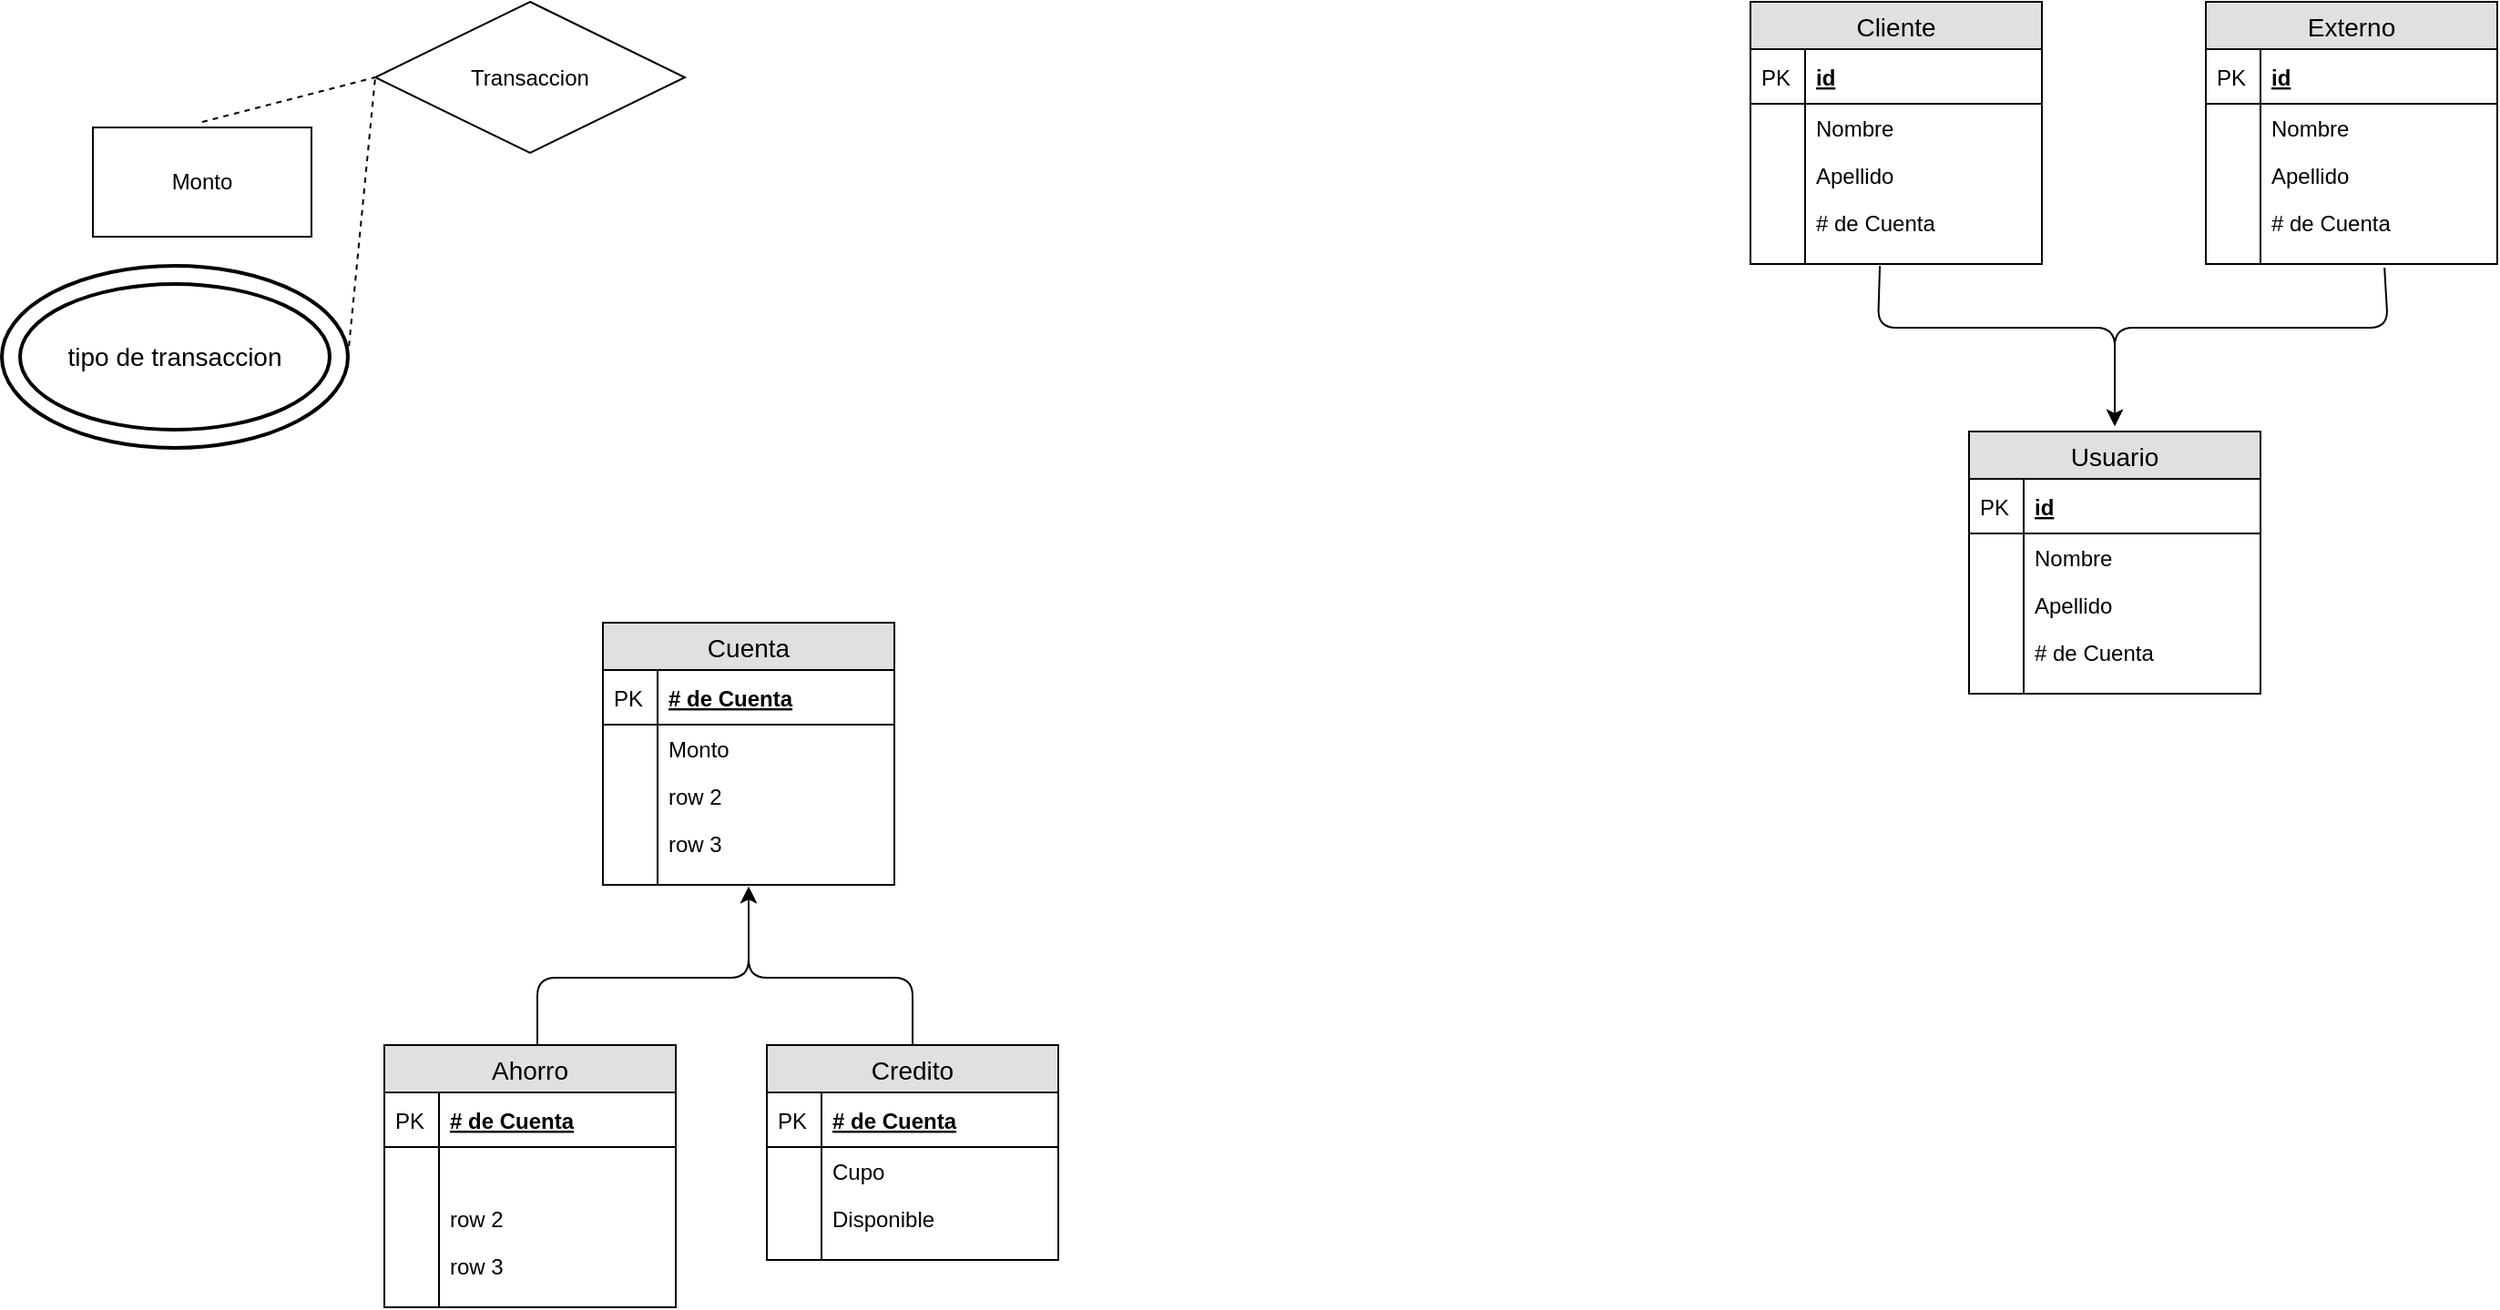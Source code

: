 <mxfile version="10.6.1" type="device"><diagram id="ywuThzHRF1Mjaeu0vJs8" name="Page-1"><mxGraphModel dx="2244" dy="1905" grid="1" gridSize="10" guides="1" tooltips="1" connect="1" arrows="1" fold="1" page="1" pageScale="1" pageWidth="850" pageHeight="1100" math="0" shadow="0"><root><mxCell id="0"/><mxCell id="1" parent="0"/><mxCell id="OkxOgvWy0jtUQikZH25G-12" value="Ahorro" style="swimlane;fontStyle=0;childLayout=stackLayout;horizontal=1;startSize=26;fillColor=#e0e0e0;horizontalStack=0;resizeParent=1;resizeParentMax=0;resizeLast=0;collapsible=1;marginBottom=0;swimlaneFillColor=#ffffff;align=center;fontSize=14;" vertex="1" parent="1"><mxGeometry x="-370" y="267" width="160" height="144" as="geometry"/></mxCell><mxCell id="OkxOgvWy0jtUQikZH25G-13" value="# de Cuenta" style="shape=partialRectangle;top=0;left=0;right=0;bottom=1;align=left;verticalAlign=middle;fillColor=none;spacingLeft=34;spacingRight=4;overflow=hidden;rotatable=0;points=[[0,0.5],[1,0.5]];portConstraint=eastwest;dropTarget=0;fontStyle=5;fontSize=12;" vertex="1" parent="OkxOgvWy0jtUQikZH25G-12"><mxGeometry y="26" width="160" height="30" as="geometry"/></mxCell><mxCell id="OkxOgvWy0jtUQikZH25G-14" value="PK" style="shape=partialRectangle;top=0;left=0;bottom=0;fillColor=none;align=left;verticalAlign=middle;spacingLeft=4;spacingRight=4;overflow=hidden;rotatable=0;points=[];portConstraint=eastwest;part=1;fontSize=12;" vertex="1" connectable="0" parent="OkxOgvWy0jtUQikZH25G-13"><mxGeometry width="30" height="30" as="geometry"/></mxCell><mxCell id="OkxOgvWy0jtUQikZH25G-15" value="" style="shape=partialRectangle;top=0;left=0;right=0;bottom=0;align=left;verticalAlign=top;fillColor=none;spacingLeft=34;spacingRight=4;overflow=hidden;rotatable=0;points=[[0,0.5],[1,0.5]];portConstraint=eastwest;dropTarget=0;fontSize=12;" vertex="1" parent="OkxOgvWy0jtUQikZH25G-12"><mxGeometry y="56" width="160" height="26" as="geometry"/></mxCell><mxCell id="OkxOgvWy0jtUQikZH25G-16" value="" style="shape=partialRectangle;top=0;left=0;bottom=0;fillColor=none;align=left;verticalAlign=top;spacingLeft=4;spacingRight=4;overflow=hidden;rotatable=0;points=[];portConstraint=eastwest;part=1;fontSize=12;" vertex="1" connectable="0" parent="OkxOgvWy0jtUQikZH25G-15"><mxGeometry width="30" height="26" as="geometry"/></mxCell><mxCell id="OkxOgvWy0jtUQikZH25G-17" value="row 2" style="shape=partialRectangle;top=0;left=0;right=0;bottom=0;align=left;verticalAlign=top;fillColor=none;spacingLeft=34;spacingRight=4;overflow=hidden;rotatable=0;points=[[0,0.5],[1,0.5]];portConstraint=eastwest;dropTarget=0;fontSize=12;" vertex="1" parent="OkxOgvWy0jtUQikZH25G-12"><mxGeometry y="82" width="160" height="26" as="geometry"/></mxCell><mxCell id="OkxOgvWy0jtUQikZH25G-18" value="" style="shape=partialRectangle;top=0;left=0;bottom=0;fillColor=none;align=left;verticalAlign=top;spacingLeft=4;spacingRight=4;overflow=hidden;rotatable=0;points=[];portConstraint=eastwest;part=1;fontSize=12;" vertex="1" connectable="0" parent="OkxOgvWy0jtUQikZH25G-17"><mxGeometry width="30" height="26" as="geometry"/></mxCell><mxCell id="OkxOgvWy0jtUQikZH25G-19" value="row 3" style="shape=partialRectangle;top=0;left=0;right=0;bottom=0;align=left;verticalAlign=top;fillColor=none;spacingLeft=34;spacingRight=4;overflow=hidden;rotatable=0;points=[[0,0.5],[1,0.5]];portConstraint=eastwest;dropTarget=0;fontSize=12;" vertex="1" parent="OkxOgvWy0jtUQikZH25G-12"><mxGeometry y="108" width="160" height="26" as="geometry"/></mxCell><mxCell id="OkxOgvWy0jtUQikZH25G-20" value="" style="shape=partialRectangle;top=0;left=0;bottom=0;fillColor=none;align=left;verticalAlign=top;spacingLeft=4;spacingRight=4;overflow=hidden;rotatable=0;points=[];portConstraint=eastwest;part=1;fontSize=12;" vertex="1" connectable="0" parent="OkxOgvWy0jtUQikZH25G-19"><mxGeometry width="30" height="26" as="geometry"/></mxCell><mxCell id="OkxOgvWy0jtUQikZH25G-21" value="" style="shape=partialRectangle;top=0;left=0;right=0;bottom=0;align=left;verticalAlign=top;fillColor=none;spacingLeft=34;spacingRight=4;overflow=hidden;rotatable=0;points=[[0,0.5],[1,0.5]];portConstraint=eastwest;dropTarget=0;fontSize=12;" vertex="1" parent="OkxOgvWy0jtUQikZH25G-12"><mxGeometry y="134" width="160" height="10" as="geometry"/></mxCell><mxCell id="OkxOgvWy0jtUQikZH25G-22" value="" style="shape=partialRectangle;top=0;left=0;bottom=0;fillColor=none;align=left;verticalAlign=top;spacingLeft=4;spacingRight=4;overflow=hidden;rotatable=0;points=[];portConstraint=eastwest;part=1;fontSize=12;" vertex="1" connectable="0" parent="OkxOgvWy0jtUQikZH25G-21"><mxGeometry width="30" height="10" as="geometry"/></mxCell><mxCell id="OkxOgvWy0jtUQikZH25G-23" value="Credito" style="swimlane;fontStyle=0;childLayout=stackLayout;horizontal=1;startSize=26;fillColor=#e0e0e0;horizontalStack=0;resizeParent=1;resizeParentMax=0;resizeLast=0;collapsible=1;marginBottom=0;swimlaneFillColor=#ffffff;align=center;fontSize=14;" vertex="1" parent="1"><mxGeometry x="-160" y="267" width="160" height="118" as="geometry"/></mxCell><mxCell id="OkxOgvWy0jtUQikZH25G-24" value="# de Cuenta" style="shape=partialRectangle;top=0;left=0;right=0;bottom=1;align=left;verticalAlign=middle;fillColor=none;spacingLeft=34;spacingRight=4;overflow=hidden;rotatable=0;points=[[0,0.5],[1,0.5]];portConstraint=eastwest;dropTarget=0;fontStyle=5;fontSize=12;" vertex="1" parent="OkxOgvWy0jtUQikZH25G-23"><mxGeometry y="26" width="160" height="30" as="geometry"/></mxCell><mxCell id="OkxOgvWy0jtUQikZH25G-25" value="PK" style="shape=partialRectangle;top=0;left=0;bottom=0;fillColor=none;align=left;verticalAlign=middle;spacingLeft=4;spacingRight=4;overflow=hidden;rotatable=0;points=[];portConstraint=eastwest;part=1;fontSize=12;" vertex="1" connectable="0" parent="OkxOgvWy0jtUQikZH25G-24"><mxGeometry width="30" height="30" as="geometry"/></mxCell><mxCell id="OkxOgvWy0jtUQikZH25G-26" value="Cupo" style="shape=partialRectangle;top=0;left=0;right=0;bottom=0;align=left;verticalAlign=top;fillColor=none;spacingLeft=34;spacingRight=4;overflow=hidden;rotatable=0;points=[[0,0.5],[1,0.5]];portConstraint=eastwest;dropTarget=0;fontSize=12;" vertex="1" parent="OkxOgvWy0jtUQikZH25G-23"><mxGeometry y="56" width="160" height="26" as="geometry"/></mxCell><mxCell id="OkxOgvWy0jtUQikZH25G-27" value="" style="shape=partialRectangle;top=0;left=0;bottom=0;fillColor=none;align=left;verticalAlign=top;spacingLeft=4;spacingRight=4;overflow=hidden;rotatable=0;points=[];portConstraint=eastwest;part=1;fontSize=12;" vertex="1" connectable="0" parent="OkxOgvWy0jtUQikZH25G-26"><mxGeometry width="30" height="26" as="geometry"/></mxCell><mxCell id="OkxOgvWy0jtUQikZH25G-28" value="Disponible" style="shape=partialRectangle;top=0;left=0;right=0;bottom=0;align=left;verticalAlign=top;fillColor=none;spacingLeft=34;spacingRight=4;overflow=hidden;rotatable=0;points=[[0,0.5],[1,0.5]];portConstraint=eastwest;dropTarget=0;fontSize=12;" vertex="1" parent="OkxOgvWy0jtUQikZH25G-23"><mxGeometry y="82" width="160" height="26" as="geometry"/></mxCell><mxCell id="OkxOgvWy0jtUQikZH25G-29" value="" style="shape=partialRectangle;top=0;left=0;bottom=0;fillColor=none;align=left;verticalAlign=top;spacingLeft=4;spacingRight=4;overflow=hidden;rotatable=0;points=[];portConstraint=eastwest;part=1;fontSize=12;" vertex="1" connectable="0" parent="OkxOgvWy0jtUQikZH25G-28"><mxGeometry width="30" height="26" as="geometry"/></mxCell><mxCell id="OkxOgvWy0jtUQikZH25G-32" value="" style="shape=partialRectangle;top=0;left=0;right=0;bottom=0;align=left;verticalAlign=top;fillColor=none;spacingLeft=34;spacingRight=4;overflow=hidden;rotatable=0;points=[[0,0.5],[1,0.5]];portConstraint=eastwest;dropTarget=0;fontSize=12;" vertex="1" parent="OkxOgvWy0jtUQikZH25G-23"><mxGeometry y="108" width="160" height="10" as="geometry"/></mxCell><mxCell id="OkxOgvWy0jtUQikZH25G-33" value="" style="shape=partialRectangle;top=0;left=0;bottom=0;fillColor=none;align=left;verticalAlign=top;spacingLeft=4;spacingRight=4;overflow=hidden;rotatable=0;points=[];portConstraint=eastwest;part=1;fontSize=12;" vertex="1" connectable="0" parent="OkxOgvWy0jtUQikZH25G-32"><mxGeometry width="30" height="10" as="geometry"/></mxCell><mxCell id="OkxOgvWy0jtUQikZH25G-34" value="Cuenta" style="swimlane;fontStyle=0;childLayout=stackLayout;horizontal=1;startSize=26;fillColor=#e0e0e0;horizontalStack=0;resizeParent=1;resizeParentMax=0;resizeLast=0;collapsible=1;marginBottom=0;swimlaneFillColor=#ffffff;align=center;fontSize=14;" vertex="1" parent="1"><mxGeometry x="-250" y="35" width="160" height="144" as="geometry"/></mxCell><mxCell id="OkxOgvWy0jtUQikZH25G-35" value="# de Cuenta" style="shape=partialRectangle;top=0;left=0;right=0;bottom=1;align=left;verticalAlign=middle;fillColor=none;spacingLeft=34;spacingRight=4;overflow=hidden;rotatable=0;points=[[0,0.5],[1,0.5]];portConstraint=eastwest;dropTarget=0;fontStyle=5;fontSize=12;" vertex="1" parent="OkxOgvWy0jtUQikZH25G-34"><mxGeometry y="26" width="160" height="30" as="geometry"/></mxCell><mxCell id="OkxOgvWy0jtUQikZH25G-36" value="PK" style="shape=partialRectangle;top=0;left=0;bottom=0;fillColor=none;align=left;verticalAlign=middle;spacingLeft=4;spacingRight=4;overflow=hidden;rotatable=0;points=[];portConstraint=eastwest;part=1;fontSize=12;" vertex="1" connectable="0" parent="OkxOgvWy0jtUQikZH25G-35"><mxGeometry width="30" height="30" as="geometry"/></mxCell><mxCell id="OkxOgvWy0jtUQikZH25G-37" value="Monto" style="shape=partialRectangle;top=0;left=0;right=0;bottom=0;align=left;verticalAlign=top;fillColor=none;spacingLeft=34;spacingRight=4;overflow=hidden;rotatable=0;points=[[0,0.5],[1,0.5]];portConstraint=eastwest;dropTarget=0;fontSize=12;" vertex="1" parent="OkxOgvWy0jtUQikZH25G-34"><mxGeometry y="56" width="160" height="26" as="geometry"/></mxCell><mxCell id="OkxOgvWy0jtUQikZH25G-38" value="" style="shape=partialRectangle;top=0;left=0;bottom=0;fillColor=none;align=left;verticalAlign=top;spacingLeft=4;spacingRight=4;overflow=hidden;rotatable=0;points=[];portConstraint=eastwest;part=1;fontSize=12;" vertex="1" connectable="0" parent="OkxOgvWy0jtUQikZH25G-37"><mxGeometry width="30" height="26" as="geometry"/></mxCell><mxCell id="OkxOgvWy0jtUQikZH25G-39" value="row 2" style="shape=partialRectangle;top=0;left=0;right=0;bottom=0;align=left;verticalAlign=top;fillColor=none;spacingLeft=34;spacingRight=4;overflow=hidden;rotatable=0;points=[[0,0.5],[1,0.5]];portConstraint=eastwest;dropTarget=0;fontSize=12;" vertex="1" parent="OkxOgvWy0jtUQikZH25G-34"><mxGeometry y="82" width="160" height="26" as="geometry"/></mxCell><mxCell id="OkxOgvWy0jtUQikZH25G-40" value="" style="shape=partialRectangle;top=0;left=0;bottom=0;fillColor=none;align=left;verticalAlign=top;spacingLeft=4;spacingRight=4;overflow=hidden;rotatable=0;points=[];portConstraint=eastwest;part=1;fontSize=12;" vertex="1" connectable="0" parent="OkxOgvWy0jtUQikZH25G-39"><mxGeometry width="30" height="26" as="geometry"/></mxCell><mxCell id="OkxOgvWy0jtUQikZH25G-41" value="row 3" style="shape=partialRectangle;top=0;left=0;right=0;bottom=0;align=left;verticalAlign=top;fillColor=none;spacingLeft=34;spacingRight=4;overflow=hidden;rotatable=0;points=[[0,0.5],[1,0.5]];portConstraint=eastwest;dropTarget=0;fontSize=12;" vertex="1" parent="OkxOgvWy0jtUQikZH25G-34"><mxGeometry y="108" width="160" height="26" as="geometry"/></mxCell><mxCell id="OkxOgvWy0jtUQikZH25G-42" value="" style="shape=partialRectangle;top=0;left=0;bottom=0;fillColor=none;align=left;verticalAlign=top;spacingLeft=4;spacingRight=4;overflow=hidden;rotatable=0;points=[];portConstraint=eastwest;part=1;fontSize=12;" vertex="1" connectable="0" parent="OkxOgvWy0jtUQikZH25G-41"><mxGeometry width="30" height="26" as="geometry"/></mxCell><mxCell id="OkxOgvWy0jtUQikZH25G-43" value="" style="shape=partialRectangle;top=0;left=0;right=0;bottom=0;align=left;verticalAlign=top;fillColor=none;spacingLeft=34;spacingRight=4;overflow=hidden;rotatable=0;points=[[0,0.5],[1,0.5]];portConstraint=eastwest;dropTarget=0;fontSize=12;" vertex="1" parent="OkxOgvWy0jtUQikZH25G-34"><mxGeometry y="134" width="160" height="10" as="geometry"/></mxCell><mxCell id="OkxOgvWy0jtUQikZH25G-44" value="" style="shape=partialRectangle;top=0;left=0;bottom=0;fillColor=none;align=left;verticalAlign=top;spacingLeft=4;spacingRight=4;overflow=hidden;rotatable=0;points=[];portConstraint=eastwest;part=1;fontSize=12;" vertex="1" connectable="0" parent="OkxOgvWy0jtUQikZH25G-43"><mxGeometry width="30" height="10" as="geometry"/></mxCell><mxCell id="OkxOgvWy0jtUQikZH25G-48" value="Externo" style="swimlane;fontStyle=0;childLayout=stackLayout;horizontal=1;startSize=26;fillColor=#e0e0e0;horizontalStack=0;resizeParent=1;resizeParentMax=0;resizeLast=0;collapsible=1;marginBottom=0;swimlaneFillColor=#ffffff;align=center;fontSize=14;" vertex="1" parent="1"><mxGeometry x="630" y="-306" width="160" height="144" as="geometry"/></mxCell><mxCell id="OkxOgvWy0jtUQikZH25G-49" value="id" style="shape=partialRectangle;top=0;left=0;right=0;bottom=1;align=left;verticalAlign=middle;fillColor=none;spacingLeft=34;spacingRight=4;overflow=hidden;rotatable=0;points=[[0,0.5],[1,0.5]];portConstraint=eastwest;dropTarget=0;fontStyle=5;fontSize=12;" vertex="1" parent="OkxOgvWy0jtUQikZH25G-48"><mxGeometry y="26" width="160" height="30" as="geometry"/></mxCell><mxCell id="OkxOgvWy0jtUQikZH25G-50" value="PK" style="shape=partialRectangle;top=0;left=0;bottom=0;fillColor=none;align=left;verticalAlign=middle;spacingLeft=4;spacingRight=4;overflow=hidden;rotatable=0;points=[];portConstraint=eastwest;part=1;fontSize=12;" vertex="1" connectable="0" parent="OkxOgvWy0jtUQikZH25G-49"><mxGeometry width="30" height="30" as="geometry"/></mxCell><mxCell id="OkxOgvWy0jtUQikZH25G-51" value="Nombre" style="shape=partialRectangle;top=0;left=0;right=0;bottom=0;align=left;verticalAlign=top;fillColor=none;spacingLeft=34;spacingRight=4;overflow=hidden;rotatable=0;points=[[0,0.5],[1,0.5]];portConstraint=eastwest;dropTarget=0;fontSize=12;" vertex="1" parent="OkxOgvWy0jtUQikZH25G-48"><mxGeometry y="56" width="160" height="26" as="geometry"/></mxCell><mxCell id="OkxOgvWy0jtUQikZH25G-52" value="" style="shape=partialRectangle;top=0;left=0;bottom=0;fillColor=none;align=left;verticalAlign=top;spacingLeft=4;spacingRight=4;overflow=hidden;rotatable=0;points=[];portConstraint=eastwest;part=1;fontSize=12;" vertex="1" connectable="0" parent="OkxOgvWy0jtUQikZH25G-51"><mxGeometry width="30" height="26" as="geometry"/></mxCell><mxCell id="OkxOgvWy0jtUQikZH25G-53" value="Apellido" style="shape=partialRectangle;top=0;left=0;right=0;bottom=0;align=left;verticalAlign=top;fillColor=none;spacingLeft=34;spacingRight=4;overflow=hidden;rotatable=0;points=[[0,0.5],[1,0.5]];portConstraint=eastwest;dropTarget=0;fontSize=12;" vertex="1" parent="OkxOgvWy0jtUQikZH25G-48"><mxGeometry y="82" width="160" height="26" as="geometry"/></mxCell><mxCell id="OkxOgvWy0jtUQikZH25G-54" value="" style="shape=partialRectangle;top=0;left=0;bottom=0;fillColor=none;align=left;verticalAlign=top;spacingLeft=4;spacingRight=4;overflow=hidden;rotatable=0;points=[];portConstraint=eastwest;part=1;fontSize=12;" vertex="1" connectable="0" parent="OkxOgvWy0jtUQikZH25G-53"><mxGeometry width="30" height="26" as="geometry"/></mxCell><mxCell id="OkxOgvWy0jtUQikZH25G-55" value="# de Cuenta" style="shape=partialRectangle;top=0;left=0;right=0;bottom=0;align=left;verticalAlign=top;fillColor=none;spacingLeft=34;spacingRight=4;overflow=hidden;rotatable=0;points=[[0,0.5],[1,0.5]];portConstraint=eastwest;dropTarget=0;fontSize=12;" vertex="1" parent="OkxOgvWy0jtUQikZH25G-48"><mxGeometry y="108" width="160" height="26" as="geometry"/></mxCell><mxCell id="OkxOgvWy0jtUQikZH25G-56" value="" style="shape=partialRectangle;top=0;left=0;bottom=0;fillColor=none;align=left;verticalAlign=top;spacingLeft=4;spacingRight=4;overflow=hidden;rotatable=0;points=[];portConstraint=eastwest;part=1;fontSize=12;" vertex="1" connectable="0" parent="OkxOgvWy0jtUQikZH25G-55"><mxGeometry width="30" height="26" as="geometry"/></mxCell><mxCell id="OkxOgvWy0jtUQikZH25G-57" value="" style="shape=partialRectangle;top=0;left=0;right=0;bottom=0;align=left;verticalAlign=top;fillColor=none;spacingLeft=34;spacingRight=4;overflow=hidden;rotatable=0;points=[[0,0.5],[1,0.5]];portConstraint=eastwest;dropTarget=0;fontSize=12;" vertex="1" parent="OkxOgvWy0jtUQikZH25G-48"><mxGeometry y="134" width="160" height="10" as="geometry"/></mxCell><mxCell id="OkxOgvWy0jtUQikZH25G-58" value="" style="shape=partialRectangle;top=0;left=0;bottom=0;fillColor=none;align=left;verticalAlign=top;spacingLeft=4;spacingRight=4;overflow=hidden;rotatable=0;points=[];portConstraint=eastwest;part=1;fontSize=12;" vertex="1" connectable="0" parent="OkxOgvWy0jtUQikZH25G-57"><mxGeometry width="30" height="10" as="geometry"/></mxCell><mxCell id="OkxOgvWy0jtUQikZH25G-59" value="Cliente" style="swimlane;fontStyle=0;childLayout=stackLayout;horizontal=1;startSize=26;fillColor=#e0e0e0;horizontalStack=0;resizeParent=1;resizeParentMax=0;resizeLast=0;collapsible=1;marginBottom=0;swimlaneFillColor=#ffffff;align=center;fontSize=14;" vertex="1" parent="1"><mxGeometry x="380" y="-306" width="160" height="144" as="geometry"/></mxCell><mxCell id="OkxOgvWy0jtUQikZH25G-60" value="id" style="shape=partialRectangle;top=0;left=0;right=0;bottom=1;align=left;verticalAlign=middle;fillColor=none;spacingLeft=34;spacingRight=4;overflow=hidden;rotatable=0;points=[[0,0.5],[1,0.5]];portConstraint=eastwest;dropTarget=0;fontStyle=5;fontSize=12;" vertex="1" parent="OkxOgvWy0jtUQikZH25G-59"><mxGeometry y="26" width="160" height="30" as="geometry"/></mxCell><mxCell id="OkxOgvWy0jtUQikZH25G-61" value="PK" style="shape=partialRectangle;top=0;left=0;bottom=0;fillColor=none;align=left;verticalAlign=middle;spacingLeft=4;spacingRight=4;overflow=hidden;rotatable=0;points=[];portConstraint=eastwest;part=1;fontSize=12;" vertex="1" connectable="0" parent="OkxOgvWy0jtUQikZH25G-60"><mxGeometry width="30" height="30" as="geometry"/></mxCell><mxCell id="OkxOgvWy0jtUQikZH25G-62" value="Nombre" style="shape=partialRectangle;top=0;left=0;right=0;bottom=0;align=left;verticalAlign=top;fillColor=none;spacingLeft=34;spacingRight=4;overflow=hidden;rotatable=0;points=[[0,0.5],[1,0.5]];portConstraint=eastwest;dropTarget=0;fontSize=12;" vertex="1" parent="OkxOgvWy0jtUQikZH25G-59"><mxGeometry y="56" width="160" height="26" as="geometry"/></mxCell><mxCell id="OkxOgvWy0jtUQikZH25G-63" value="" style="shape=partialRectangle;top=0;left=0;bottom=0;fillColor=none;align=left;verticalAlign=top;spacingLeft=4;spacingRight=4;overflow=hidden;rotatable=0;points=[];portConstraint=eastwest;part=1;fontSize=12;" vertex="1" connectable="0" parent="OkxOgvWy0jtUQikZH25G-62"><mxGeometry width="30" height="26" as="geometry"/></mxCell><mxCell id="OkxOgvWy0jtUQikZH25G-64" value="Apellido" style="shape=partialRectangle;top=0;left=0;right=0;bottom=0;align=left;verticalAlign=top;fillColor=none;spacingLeft=34;spacingRight=4;overflow=hidden;rotatable=0;points=[[0,0.5],[1,0.5]];portConstraint=eastwest;dropTarget=0;fontSize=12;" vertex="1" parent="OkxOgvWy0jtUQikZH25G-59"><mxGeometry y="82" width="160" height="26" as="geometry"/></mxCell><mxCell id="OkxOgvWy0jtUQikZH25G-65" value="" style="shape=partialRectangle;top=0;left=0;bottom=0;fillColor=none;align=left;verticalAlign=top;spacingLeft=4;spacingRight=4;overflow=hidden;rotatable=0;points=[];portConstraint=eastwest;part=1;fontSize=12;" vertex="1" connectable="0" parent="OkxOgvWy0jtUQikZH25G-64"><mxGeometry width="30" height="26" as="geometry"/></mxCell><mxCell id="OkxOgvWy0jtUQikZH25G-66" value="# de Cuenta" style="shape=partialRectangle;top=0;left=0;right=0;bottom=0;align=left;verticalAlign=top;fillColor=none;spacingLeft=34;spacingRight=4;overflow=hidden;rotatable=0;points=[[0,0.5],[1,0.5]];portConstraint=eastwest;dropTarget=0;fontSize=12;" vertex="1" parent="OkxOgvWy0jtUQikZH25G-59"><mxGeometry y="108" width="160" height="26" as="geometry"/></mxCell><mxCell id="OkxOgvWy0jtUQikZH25G-67" value="" style="shape=partialRectangle;top=0;left=0;bottom=0;fillColor=none;align=left;verticalAlign=top;spacingLeft=4;spacingRight=4;overflow=hidden;rotatable=0;points=[];portConstraint=eastwest;part=1;fontSize=12;" vertex="1" connectable="0" parent="OkxOgvWy0jtUQikZH25G-66"><mxGeometry width="30" height="26" as="geometry"/></mxCell><mxCell id="OkxOgvWy0jtUQikZH25G-68" value="" style="shape=partialRectangle;top=0;left=0;right=0;bottom=0;align=left;verticalAlign=top;fillColor=none;spacingLeft=34;spacingRight=4;overflow=hidden;rotatable=0;points=[[0,0.5],[1,0.5]];portConstraint=eastwest;dropTarget=0;fontSize=12;" vertex="1" parent="OkxOgvWy0jtUQikZH25G-59"><mxGeometry y="134" width="160" height="10" as="geometry"/></mxCell><mxCell id="OkxOgvWy0jtUQikZH25G-69" value="" style="shape=partialRectangle;top=0;left=0;bottom=0;fillColor=none;align=left;verticalAlign=top;spacingLeft=4;spacingRight=4;overflow=hidden;rotatable=0;points=[];portConstraint=eastwest;part=1;fontSize=12;" vertex="1" connectable="0" parent="OkxOgvWy0jtUQikZH25G-68"><mxGeometry width="30" height="10" as="geometry"/></mxCell><mxCell id="OkxOgvWy0jtUQikZH25G-70" value="" style="endArrow=classic;html=1;entryX=0.5;entryY=0;entryDx=0;entryDy=0;exitX=0.444;exitY=1.1;exitDx=0;exitDy=0;exitPerimeter=0;" edge="1" parent="1" source="OkxOgvWy0jtUQikZH25G-68"><mxGeometry width="50" height="50" relative="1" as="geometry"><mxPoint x="410" y="-127" as="sourcePoint"/><mxPoint x="580" y="-73" as="targetPoint"/><Array as="points"><mxPoint x="450" y="-127"/><mxPoint x="580" y="-127"/></Array></mxGeometry></mxCell><mxCell id="OkxOgvWy0jtUQikZH25G-71" value="" style="endArrow=classic;html=1;entryX=0.5;entryY=0;entryDx=0;entryDy=0;exitX=0.613;exitY=1.2;exitDx=0;exitDy=0;exitPerimeter=0;" edge="1" parent="1" source="OkxOgvWy0jtUQikZH25G-57"><mxGeometry width="50" height="50" relative="1" as="geometry"><mxPoint x="770" y="-150" as="sourcePoint"/><mxPoint x="580" y="-73" as="targetPoint"/><Array as="points"><mxPoint x="730" y="-127"/><mxPoint x="580" y="-127"/></Array></mxGeometry></mxCell><mxCell id="OkxOgvWy0jtUQikZH25G-73" value="" style="endArrow=classic;html=1;exitX=0.5;exitY=0;exitDx=0;exitDy=0;" edge="1" parent="1" source="OkxOgvWy0jtUQikZH25G-23"><mxGeometry width="50" height="50" relative="1" as="geometry"><mxPoint x="-90" y="267" as="sourcePoint"/><mxPoint x="-170" y="180" as="targetPoint"/><Array as="points"><mxPoint x="-80" y="230"/><mxPoint x="-170" y="230"/><mxPoint x="-170" y="210"/></Array></mxGeometry></mxCell><mxCell id="OkxOgvWy0jtUQikZH25G-86" value="Transaccion" style="rhombus;whiteSpace=wrap;html=1;" vertex="1" parent="1"><mxGeometry x="-375" y="-306" width="170" height="83" as="geometry"/></mxCell><mxCell id="OkxOgvWy0jtUQikZH25G-87" value="" style="endArrow=classic;html=1;exitX=0.5;exitY=0;exitDx=0;exitDy=0;" edge="1" parent="1"><mxGeometry width="50" height="50" relative="1" as="geometry"><mxPoint x="-286" y="267" as="sourcePoint"/><mxPoint x="-170" y="180" as="targetPoint"/><Array as="points"><mxPoint x="-286" y="230"/><mxPoint x="-170" y="230"/></Array></mxGeometry></mxCell><mxCell id="OkxOgvWy0jtUQikZH25G-89" value="" style="endArrow=none;dashed=1;html=1;exitX=1;exitY=0.5;exitDx=0;exitDy=0;entryX=0;entryY=0.5;entryDx=0;entryDy=0;" edge="1" parent="1" source="OkxOgvWy0jtUQikZH25G-91" target="OkxOgvWy0jtUQikZH25G-86"><mxGeometry width="50" height="50" relative="1" as="geometry"><mxPoint x="-350" y="-112" as="sourcePoint"/><mxPoint x="-260" y="-112" as="targetPoint"/></mxGeometry></mxCell><mxCell id="OkxOgvWy0jtUQikZH25G-91" value="tipo de transaccion" style="ellipse;shape=doubleEllipse;margin=10;strokeWidth=2;fontSize=14;whiteSpace=wrap;html=1;align=center;" vertex="1" parent="1"><mxGeometry x="-580" y="-161" width="190" height="100" as="geometry"/></mxCell><mxCell id="OkxOgvWy0jtUQikZH25G-96" value="Usuario" style="swimlane;fontStyle=0;childLayout=stackLayout;horizontal=1;startSize=26;fillColor=#e0e0e0;horizontalStack=0;resizeParent=1;resizeParentMax=0;resizeLast=0;collapsible=1;marginBottom=0;swimlaneFillColor=#ffffff;align=center;fontSize=14;" vertex="1" parent="1"><mxGeometry x="500" y="-70" width="160" height="144" as="geometry"/></mxCell><mxCell id="OkxOgvWy0jtUQikZH25G-97" value="id" style="shape=partialRectangle;top=0;left=0;right=0;bottom=1;align=left;verticalAlign=middle;fillColor=none;spacingLeft=34;spacingRight=4;overflow=hidden;rotatable=0;points=[[0,0.5],[1,0.5]];portConstraint=eastwest;dropTarget=0;fontStyle=5;fontSize=12;" vertex="1" parent="OkxOgvWy0jtUQikZH25G-96"><mxGeometry y="26" width="160" height="30" as="geometry"/></mxCell><mxCell id="OkxOgvWy0jtUQikZH25G-98" value="PK" style="shape=partialRectangle;top=0;left=0;bottom=0;fillColor=none;align=left;verticalAlign=middle;spacingLeft=4;spacingRight=4;overflow=hidden;rotatable=0;points=[];portConstraint=eastwest;part=1;fontSize=12;" vertex="1" connectable="0" parent="OkxOgvWy0jtUQikZH25G-97"><mxGeometry width="30" height="30" as="geometry"/></mxCell><mxCell id="OkxOgvWy0jtUQikZH25G-99" value="Nombre" style="shape=partialRectangle;top=0;left=0;right=0;bottom=0;align=left;verticalAlign=top;fillColor=none;spacingLeft=34;spacingRight=4;overflow=hidden;rotatable=0;points=[[0,0.5],[1,0.5]];portConstraint=eastwest;dropTarget=0;fontSize=12;" vertex="1" parent="OkxOgvWy0jtUQikZH25G-96"><mxGeometry y="56" width="160" height="26" as="geometry"/></mxCell><mxCell id="OkxOgvWy0jtUQikZH25G-100" value="" style="shape=partialRectangle;top=0;left=0;bottom=0;fillColor=none;align=left;verticalAlign=top;spacingLeft=4;spacingRight=4;overflow=hidden;rotatable=0;points=[];portConstraint=eastwest;part=1;fontSize=12;" vertex="1" connectable="0" parent="OkxOgvWy0jtUQikZH25G-99"><mxGeometry width="30" height="26" as="geometry"/></mxCell><mxCell id="OkxOgvWy0jtUQikZH25G-101" value="Apellido" style="shape=partialRectangle;top=0;left=0;right=0;bottom=0;align=left;verticalAlign=top;fillColor=none;spacingLeft=34;spacingRight=4;overflow=hidden;rotatable=0;points=[[0,0.5],[1,0.5]];portConstraint=eastwest;dropTarget=0;fontSize=12;" vertex="1" parent="OkxOgvWy0jtUQikZH25G-96"><mxGeometry y="82" width="160" height="26" as="geometry"/></mxCell><mxCell id="OkxOgvWy0jtUQikZH25G-102" value="" style="shape=partialRectangle;top=0;left=0;bottom=0;fillColor=none;align=left;verticalAlign=top;spacingLeft=4;spacingRight=4;overflow=hidden;rotatable=0;points=[];portConstraint=eastwest;part=1;fontSize=12;" vertex="1" connectable="0" parent="OkxOgvWy0jtUQikZH25G-101"><mxGeometry width="30" height="26" as="geometry"/></mxCell><mxCell id="OkxOgvWy0jtUQikZH25G-103" value="# de Cuenta" style="shape=partialRectangle;top=0;left=0;right=0;bottom=0;align=left;verticalAlign=top;fillColor=none;spacingLeft=34;spacingRight=4;overflow=hidden;rotatable=0;points=[[0,0.5],[1,0.5]];portConstraint=eastwest;dropTarget=0;fontSize=12;" vertex="1" parent="OkxOgvWy0jtUQikZH25G-96"><mxGeometry y="108" width="160" height="26" as="geometry"/></mxCell><mxCell id="OkxOgvWy0jtUQikZH25G-104" value="" style="shape=partialRectangle;top=0;left=0;bottom=0;fillColor=none;align=left;verticalAlign=top;spacingLeft=4;spacingRight=4;overflow=hidden;rotatable=0;points=[];portConstraint=eastwest;part=1;fontSize=12;" vertex="1" connectable="0" parent="OkxOgvWy0jtUQikZH25G-103"><mxGeometry width="30" height="26" as="geometry"/></mxCell><mxCell id="OkxOgvWy0jtUQikZH25G-105" value="" style="shape=partialRectangle;top=0;left=0;right=0;bottom=0;align=left;verticalAlign=top;fillColor=none;spacingLeft=34;spacingRight=4;overflow=hidden;rotatable=0;points=[[0,0.5],[1,0.5]];portConstraint=eastwest;dropTarget=0;fontSize=12;" vertex="1" parent="OkxOgvWy0jtUQikZH25G-96"><mxGeometry y="134" width="160" height="10" as="geometry"/></mxCell><mxCell id="OkxOgvWy0jtUQikZH25G-106" value="" style="shape=partialRectangle;top=0;left=0;bottom=0;fillColor=none;align=left;verticalAlign=top;spacingLeft=4;spacingRight=4;overflow=hidden;rotatable=0;points=[];portConstraint=eastwest;part=1;fontSize=12;" vertex="1" connectable="0" parent="OkxOgvWy0jtUQikZH25G-105"><mxGeometry width="30" height="10" as="geometry"/></mxCell><mxCell id="OkxOgvWy0jtUQikZH25G-107" value="" style="endArrow=none;dashed=1;html=1;entryX=0;entryY=0.5;entryDx=0;entryDy=0;" edge="1" parent="1" target="OkxOgvWy0jtUQikZH25G-86"><mxGeometry width="50" height="50" relative="1" as="geometry"><mxPoint x="-470" y="-240" as="sourcePoint"/><mxPoint x="-420" y="-270" as="targetPoint"/><Array as="points"/></mxGeometry></mxCell><mxCell id="OkxOgvWy0jtUQikZH25G-108" value="Monto" style="rounded=0;whiteSpace=wrap;html=1;" vertex="1" parent="1"><mxGeometry x="-530" y="-237" width="120" height="60" as="geometry"/></mxCell></root></mxGraphModel></diagram></mxfile>
